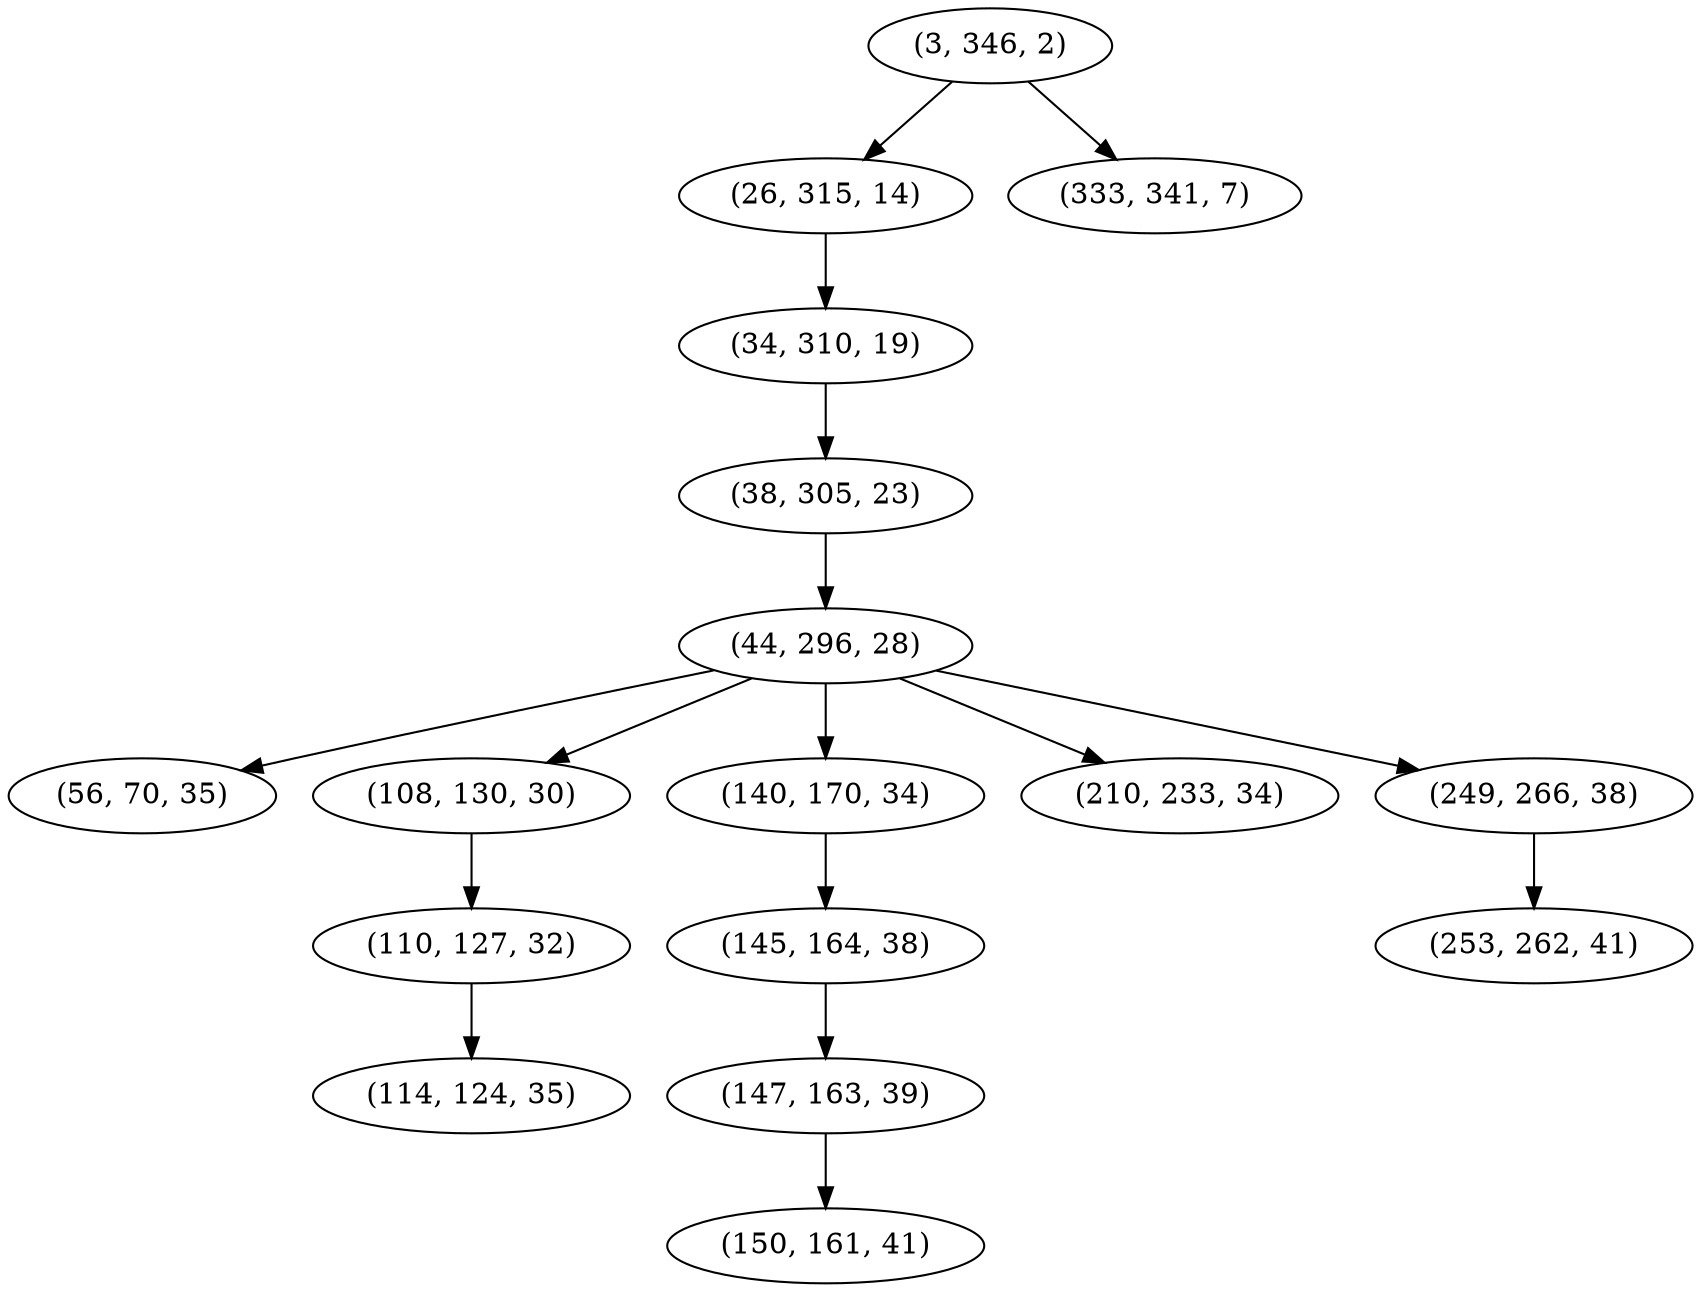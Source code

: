 digraph tree {
    "(3, 346, 2)";
    "(26, 315, 14)";
    "(34, 310, 19)";
    "(38, 305, 23)";
    "(44, 296, 28)";
    "(56, 70, 35)";
    "(108, 130, 30)";
    "(110, 127, 32)";
    "(114, 124, 35)";
    "(140, 170, 34)";
    "(145, 164, 38)";
    "(147, 163, 39)";
    "(150, 161, 41)";
    "(210, 233, 34)";
    "(249, 266, 38)";
    "(253, 262, 41)";
    "(333, 341, 7)";
    "(3, 346, 2)" -> "(26, 315, 14)";
    "(3, 346, 2)" -> "(333, 341, 7)";
    "(26, 315, 14)" -> "(34, 310, 19)";
    "(34, 310, 19)" -> "(38, 305, 23)";
    "(38, 305, 23)" -> "(44, 296, 28)";
    "(44, 296, 28)" -> "(56, 70, 35)";
    "(44, 296, 28)" -> "(108, 130, 30)";
    "(44, 296, 28)" -> "(140, 170, 34)";
    "(44, 296, 28)" -> "(210, 233, 34)";
    "(44, 296, 28)" -> "(249, 266, 38)";
    "(108, 130, 30)" -> "(110, 127, 32)";
    "(110, 127, 32)" -> "(114, 124, 35)";
    "(140, 170, 34)" -> "(145, 164, 38)";
    "(145, 164, 38)" -> "(147, 163, 39)";
    "(147, 163, 39)" -> "(150, 161, 41)";
    "(249, 266, 38)" -> "(253, 262, 41)";
}
